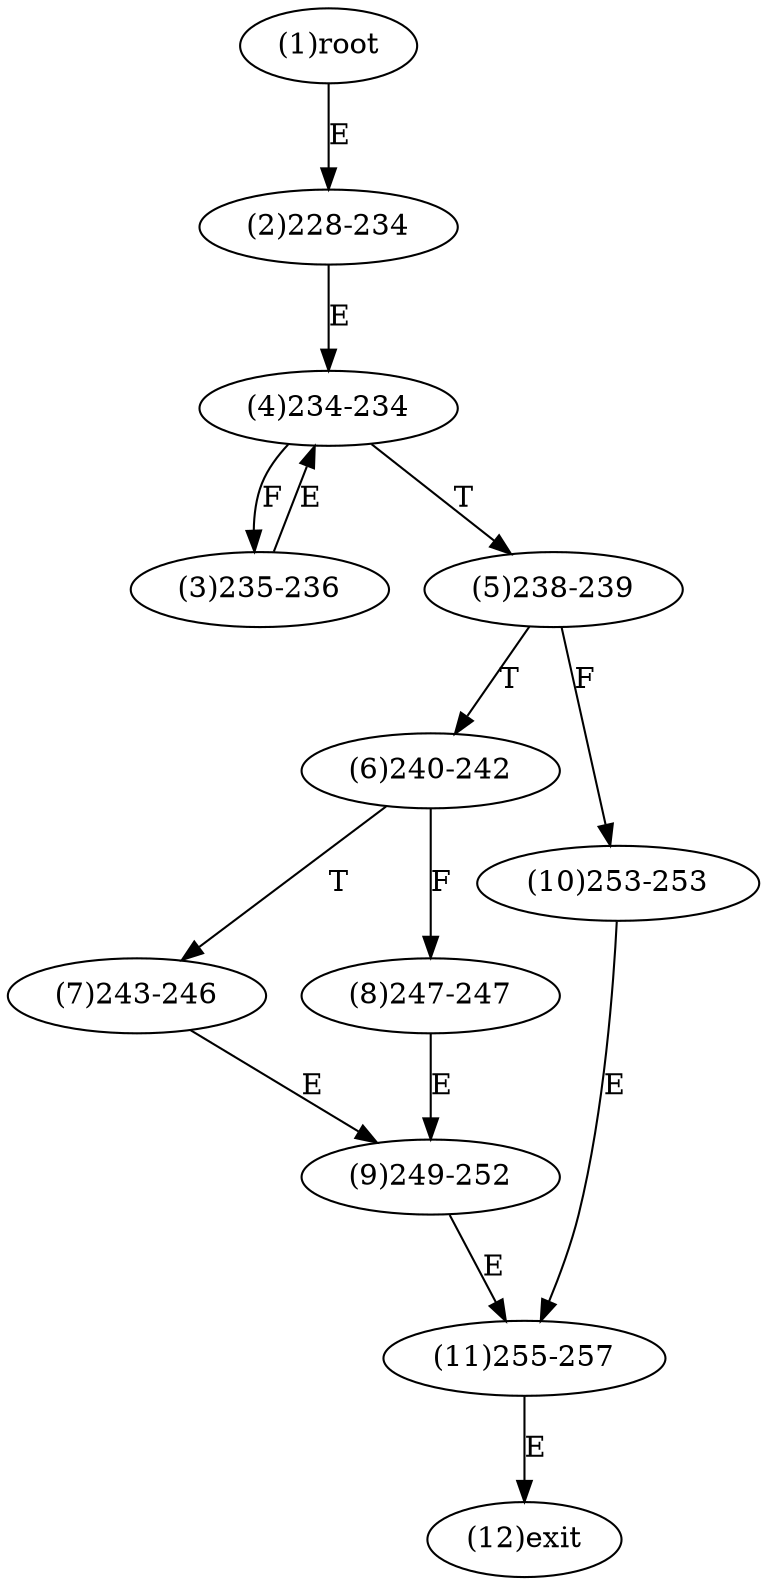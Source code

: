 digraph "" { 
1[ label="(1)root"];
2[ label="(2)228-234"];
3[ label="(3)235-236"];
4[ label="(4)234-234"];
5[ label="(5)238-239"];
6[ label="(6)240-242"];
7[ label="(7)243-246"];
8[ label="(8)247-247"];
9[ label="(9)249-252"];
10[ label="(10)253-253"];
11[ label="(11)255-257"];
12[ label="(12)exit"];
1->2[ label="E"];
2->4[ label="E"];
3->4[ label="E"];
4->3[ label="F"];
4->5[ label="T"];
5->10[ label="F"];
5->6[ label="T"];
6->8[ label="F"];
6->7[ label="T"];
7->9[ label="E"];
8->9[ label="E"];
9->11[ label="E"];
10->11[ label="E"];
11->12[ label="E"];
}